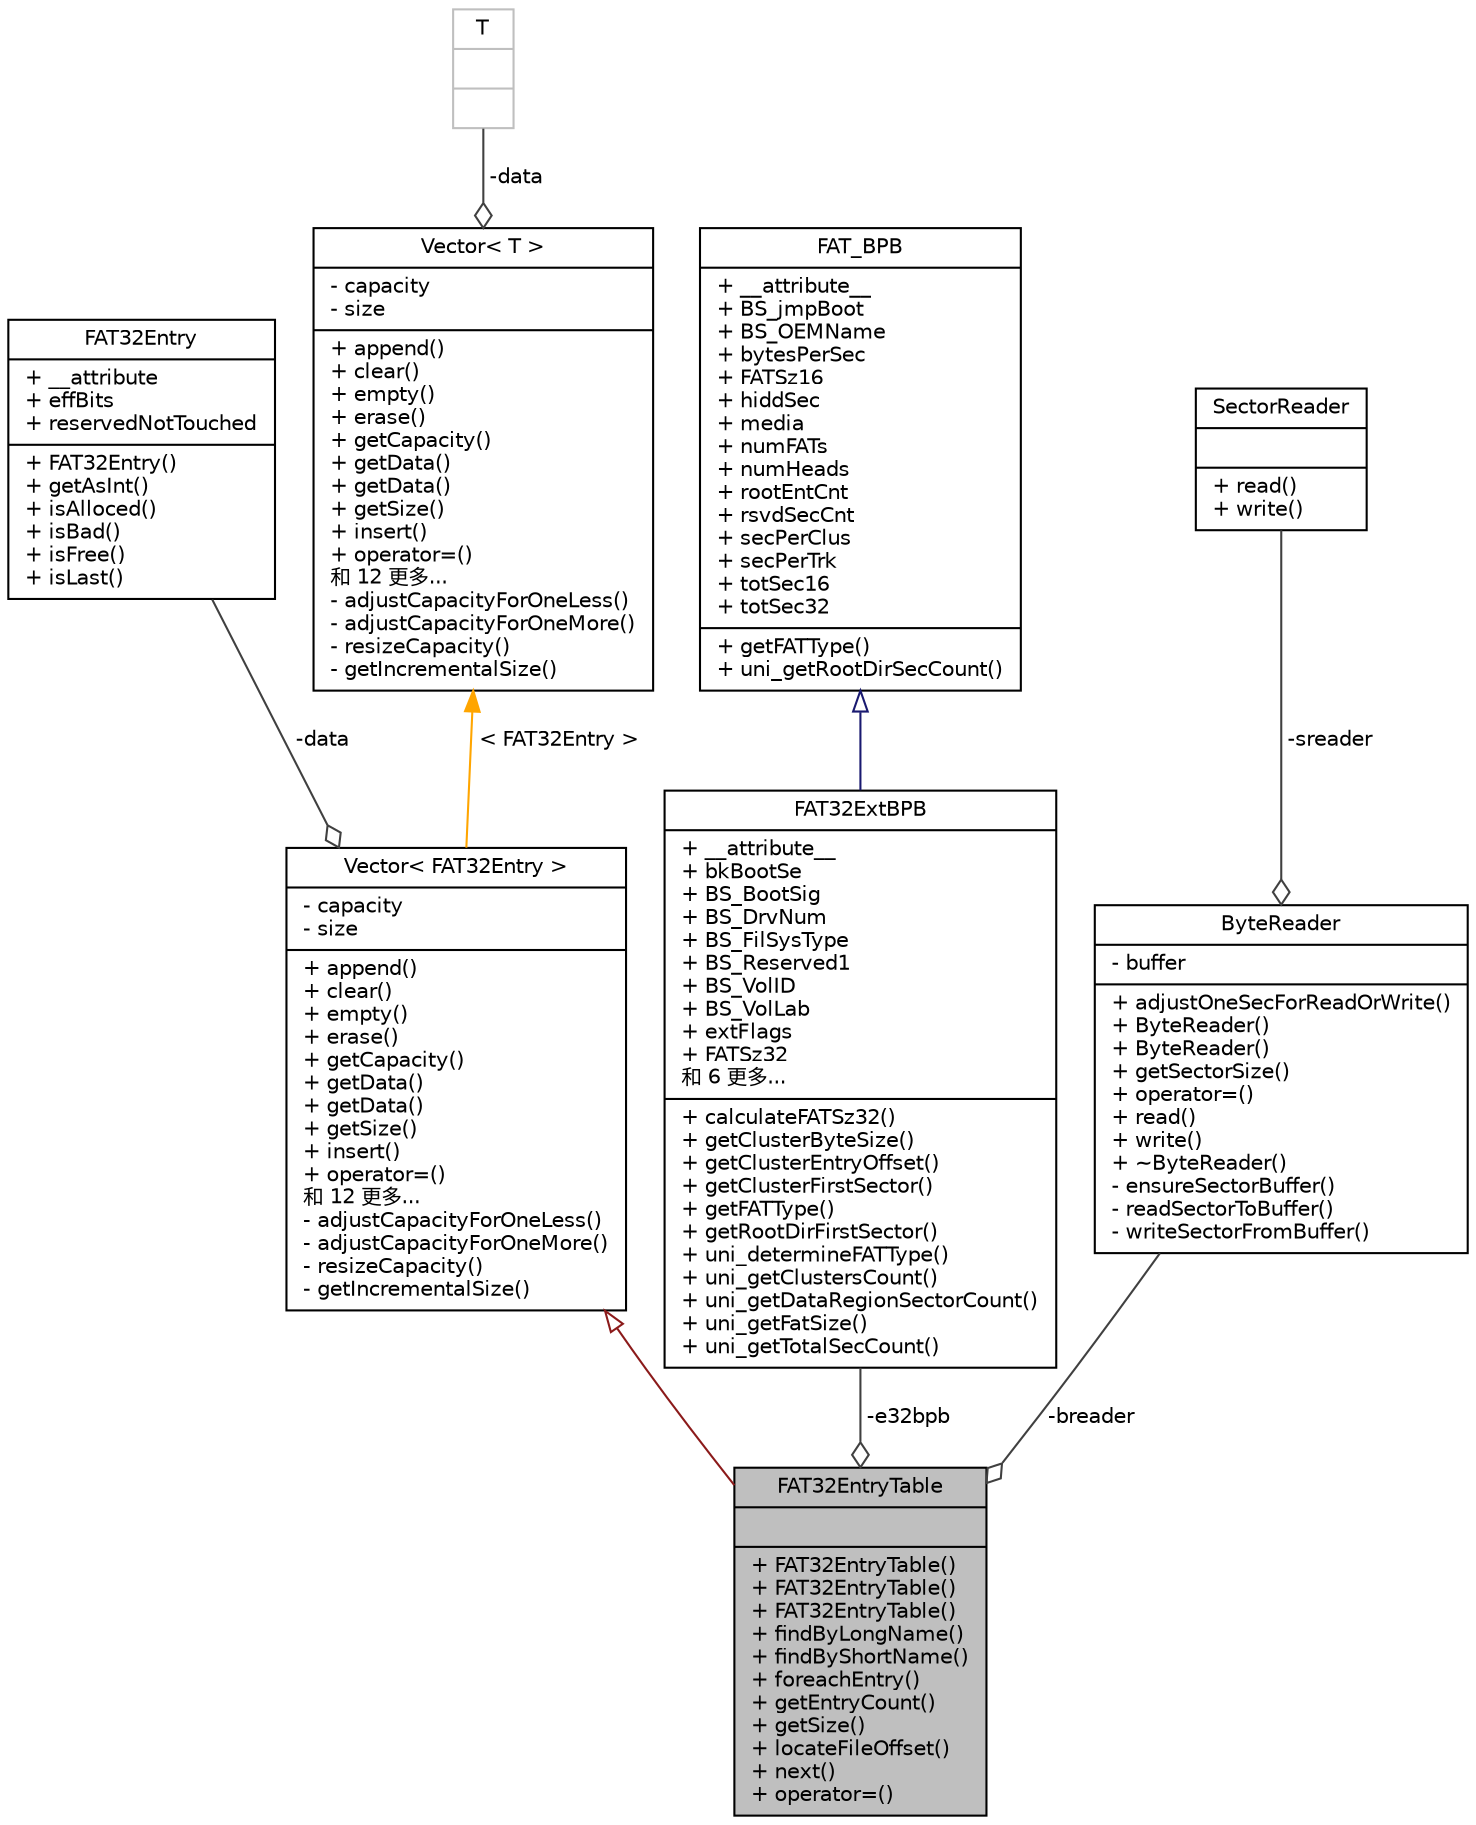 digraph "FAT32EntryTable"
{
  edge [fontname="Helvetica",fontsize="10",labelfontname="Helvetica",labelfontsize="10"];
  node [fontname="Helvetica",fontsize="10",shape=record];
  Node432 [label="{FAT32EntryTable\n||+ FAT32EntryTable()\l+ FAT32EntryTable()\l+ FAT32EntryTable()\l+ findByLongName()\l+ findByShortName()\l+ foreachEntry()\l+ getEntryCount()\l+ getSize()\l+ locateFileOffset()\l+ next()\l+ operator=()\l}",height=0.2,width=0.4,color="black", fillcolor="grey75", style="filled", fontcolor="black"];
  Node433 -> Node432 [dir="back",color="firebrick4",fontsize="10",style="solid",arrowtail="onormal",fontname="Helvetica"];
  Node433 [label="{Vector\< FAT32Entry \>\n|- capacity\l- size\l|+ append()\l+ clear()\l+ empty()\l+ erase()\l+ getCapacity()\l+ getData()\l+ getData()\l+ getSize()\l+ insert()\l+ operator=()\l和 12 更多...\l- adjustCapacityForOneLess()\l- adjustCapacityForOneMore()\l- resizeCapacity()\l- getIncrementalSize()\l}",height=0.2,width=0.4,color="black", fillcolor="white", style="filled",URL="$d5/db2/class_vector.html"];
  Node434 -> Node433 [color="grey25",fontsize="10",style="solid",label=" -data" ,arrowhead="odiamond",fontname="Helvetica"];
  Node434 [label="{FAT32Entry\n|+ __attribute\l+ effBits\l+ reservedNotTouched\l|+ FAT32Entry()\l+ getAsInt()\l+ isAlloced()\l+ isBad()\l+ isFree()\l+ isLast()\l}",height=0.2,width=0.4,color="black", fillcolor="white", style="filled",URL="$d2/d32/class_f_a_t32_entry.html"];
  Node435 -> Node433 [dir="back",color="orange",fontsize="10",style="solid",label=" \< FAT32Entry \>" ,fontname="Helvetica"];
  Node435 [label="{Vector\< T \>\n|- capacity\l- size\l|+ append()\l+ clear()\l+ empty()\l+ erase()\l+ getCapacity()\l+ getData()\l+ getData()\l+ getSize()\l+ insert()\l+ operator=()\l和 12 更多...\l- adjustCapacityForOneLess()\l- adjustCapacityForOneMore()\l- resizeCapacity()\l- getIncrementalSize()\l}",height=0.2,width=0.4,color="black", fillcolor="white", style="filled",URL="$d5/db2/class_vector.html"];
  Node436 -> Node435 [color="grey25",fontsize="10",style="solid",label=" -data" ,arrowhead="odiamond",fontname="Helvetica"];
  Node436 [label="{T\n||}",height=0.2,width=0.4,color="grey75", fillcolor="white", style="filled"];
  Node437 -> Node432 [color="grey25",fontsize="10",style="solid",label=" -e32bpb" ,arrowhead="odiamond",fontname="Helvetica"];
  Node437 [label="{FAT32ExtBPB\n|+ __attribute__\l+ bkBootSe\l+ BS_BootSig\l+ BS_DrvNum\l+ BS_FilSysType\l+ BS_Reserved1\l+ BS_VolID\l+ BS_VolLab\l+ extFlags\l+ FATSz32\l和 6 更多...\l|+ calculateFATSz32()\l+ getClusterByteSize()\l+ getClusterEntryOffset()\l+ getClusterFirstSector()\l+ getFATType()\l+ getRootDirFirstSector()\l+ uni_determineFATType()\l+ uni_getClustersCount()\l+ uni_getDataRegionSectorCount()\l+ uni_getFatSize()\l+ uni_getTotalSecCount()\l}",height=0.2,width=0.4,color="black", fillcolor="white", style="filled",URL="$da/dd1/class_f_a_t32_ext_b_p_b.html"];
  Node438 -> Node437 [dir="back",color="midnightblue",fontsize="10",style="solid",arrowtail="onormal",fontname="Helvetica"];
  Node438 [label="{FAT_BPB\n|+ __attribute__\l+ BS_jmpBoot\l+ BS_OEMName\l+ bytesPerSec\l+ FATSz16\l+ hiddSec\l+ media\l+ numFATs\l+ numHeads\l+ rootEntCnt\l+ rsvdSecCnt\l+ secPerClus\l+ secPerTrk\l+ totSec16\l+ totSec32\l|+ getFATType()\l+ uni_getRootDirSecCount()\l}",height=0.2,width=0.4,color="black", fillcolor="white", style="filled",URL="$d7/d6e/class_f_a_t___b_p_b.html"];
  Node439 -> Node432 [color="grey25",fontsize="10",style="solid",label=" -breader" ,arrowhead="odiamond",fontname="Helvetica"];
  Node439 [label="{ByteReader\n|- buffer\l|+ adjustOneSecForReadOrWrite()\l+ ByteReader()\l+ ByteReader()\l+ getSectorSize()\l+ operator=()\l+ read()\l+ write()\l+ ~ByteReader()\l- ensureSectorBuffer()\l- readSectorToBuffer()\l- writeSectorFromBuffer()\l}",height=0.2,width=0.4,color="black", fillcolor="white", style="filled",URL="$d7/d5d/class_byte_reader.html"];
  Node440 -> Node439 [color="grey25",fontsize="10",style="solid",label=" -sreader" ,arrowhead="odiamond",fontname="Helvetica"];
  Node440 [label="{SectorReader\n||+ read()\l+ write()\l}",height=0.2,width=0.4,color="black", fillcolor="white", style="filled",URL="$de/de9/class_sector_reader.html"];
}

